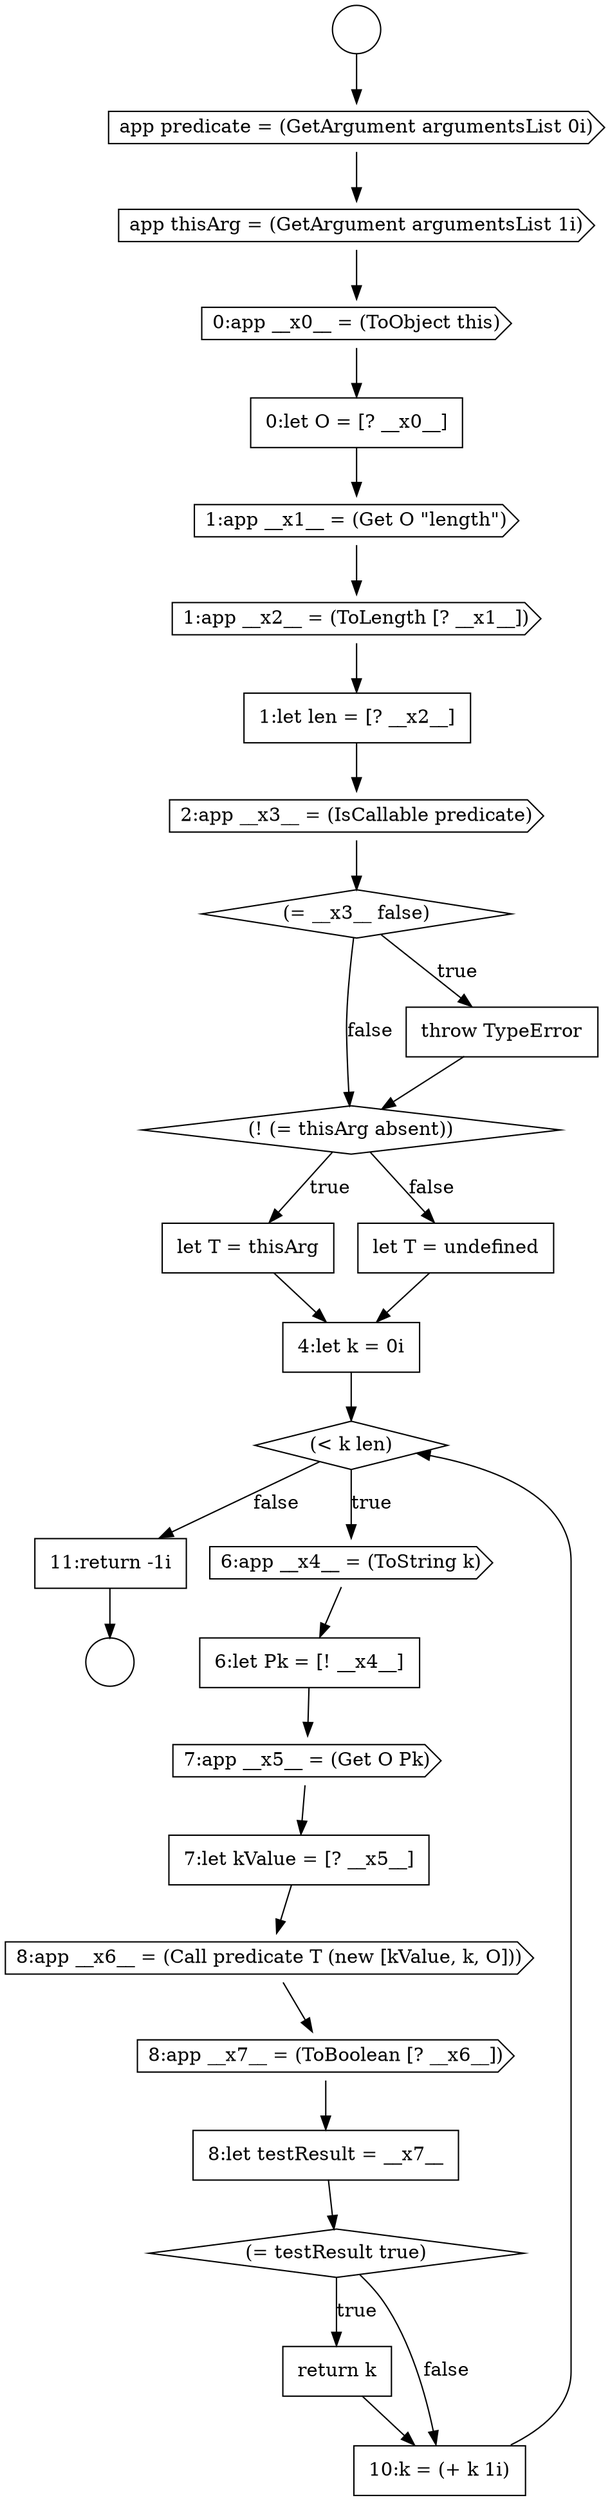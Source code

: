 digraph {
  node14895 [shape=none, margin=0, label=<<font color="black">
    <table border="0" cellborder="1" cellspacing="0" cellpadding="10">
      <tr><td align="left">0:let O = [? __x0__]</td></tr>
    </table>
  </font>> color="black" fillcolor="white" style=filled]
  node14905 [shape=none, margin=0, label=<<font color="black">
    <table border="0" cellborder="1" cellspacing="0" cellpadding="10">
      <tr><td align="left">4:let k = 0i</td></tr>
    </table>
  </font>> color="black" fillcolor="white" style=filled]
  node14909 [shape=cds, label=<<font color="black">7:app __x5__ = (Get O Pk)</font>> color="black" fillcolor="white" style=filled]
  node14894 [shape=cds, label=<<font color="black">0:app __x0__ = (ToObject this)</font>> color="black" fillcolor="white" style=filled]
  node14908 [shape=none, margin=0, label=<<font color="black">
    <table border="0" cellborder="1" cellspacing="0" cellpadding="10">
      <tr><td align="left">6:let Pk = [! __x4__]</td></tr>
    </table>
  </font>> color="black" fillcolor="white" style=filled]
  node14897 [shape=cds, label=<<font color="black">1:app __x2__ = (ToLength [? __x1__])</font>> color="black" fillcolor="white" style=filled]
  node14915 [shape=none, margin=0, label=<<font color="black">
    <table border="0" cellborder="1" cellspacing="0" cellpadding="10">
      <tr><td align="left">return k</td></tr>
    </table>
  </font>> color="black" fillcolor="white" style=filled]
  node14898 [shape=none, margin=0, label=<<font color="black">
    <table border="0" cellborder="1" cellspacing="0" cellpadding="10">
      <tr><td align="left">1:let len = [? __x2__]</td></tr>
    </table>
  </font>> color="black" fillcolor="white" style=filled]
  node14902 [shape=diamond, label=<<font color="black">(! (= thisArg absent))</font>> color="black" fillcolor="white" style=filled]
  node14906 [shape=diamond, label=<<font color="black">(&lt; k len)</font>> color="black" fillcolor="white" style=filled]
  node14891 [shape=circle label=" " color="black" fillcolor="white" style=filled]
  node14903 [shape=none, margin=0, label=<<font color="black">
    <table border="0" cellborder="1" cellspacing="0" cellpadding="10">
      <tr><td align="left">let T = thisArg</td></tr>
    </table>
  </font>> color="black" fillcolor="white" style=filled]
  node14899 [shape=cds, label=<<font color="black">2:app __x3__ = (IsCallable predicate)</font>> color="black" fillcolor="white" style=filled]
  node14912 [shape=cds, label=<<font color="black">8:app __x7__ = (ToBoolean [? __x6__])</font>> color="black" fillcolor="white" style=filled]
  node14890 [shape=circle label=" " color="black" fillcolor="white" style=filled]
  node14913 [shape=none, margin=0, label=<<font color="black">
    <table border="0" cellborder="1" cellspacing="0" cellpadding="10">
      <tr><td align="left">8:let testResult = __x7__</td></tr>
    </table>
  </font>> color="black" fillcolor="white" style=filled]
  node14904 [shape=none, margin=0, label=<<font color="black">
    <table border="0" cellborder="1" cellspacing="0" cellpadding="10">
      <tr><td align="left">let T = undefined</td></tr>
    </table>
  </font>> color="black" fillcolor="white" style=filled]
  node14917 [shape=none, margin=0, label=<<font color="black">
    <table border="0" cellborder="1" cellspacing="0" cellpadding="10">
      <tr><td align="left">11:return -1i</td></tr>
    </table>
  </font>> color="black" fillcolor="white" style=filled]
  node14900 [shape=diamond, label=<<font color="black">(= __x3__ false)</font>> color="black" fillcolor="white" style=filled]
  node14911 [shape=cds, label=<<font color="black">8:app __x6__ = (Call predicate T (new [kValue, k, O]))</font>> color="black" fillcolor="white" style=filled]
  node14901 [shape=none, margin=0, label=<<font color="black">
    <table border="0" cellborder="1" cellspacing="0" cellpadding="10">
      <tr><td align="left">throw TypeError</td></tr>
    </table>
  </font>> color="black" fillcolor="white" style=filled]
  node14893 [shape=cds, label=<<font color="black">app thisArg = (GetArgument argumentsList 1i)</font>> color="black" fillcolor="white" style=filled]
  node14914 [shape=diamond, label=<<font color="black">(= testResult true)</font>> color="black" fillcolor="white" style=filled]
  node14907 [shape=cds, label=<<font color="black">6:app __x4__ = (ToString k)</font>> color="black" fillcolor="white" style=filled]
  node14892 [shape=cds, label=<<font color="black">app predicate = (GetArgument argumentsList 0i)</font>> color="black" fillcolor="white" style=filled]
  node14910 [shape=none, margin=0, label=<<font color="black">
    <table border="0" cellborder="1" cellspacing="0" cellpadding="10">
      <tr><td align="left">7:let kValue = [? __x5__]</td></tr>
    </table>
  </font>> color="black" fillcolor="white" style=filled]
  node14916 [shape=none, margin=0, label=<<font color="black">
    <table border="0" cellborder="1" cellspacing="0" cellpadding="10">
      <tr><td align="left">10:k = (+ k 1i)</td></tr>
    </table>
  </font>> color="black" fillcolor="white" style=filled]
  node14896 [shape=cds, label=<<font color="black">1:app __x1__ = (Get O &quot;length&quot;)</font>> color="black" fillcolor="white" style=filled]
  node14917 -> node14891 [ color="black"]
  node14892 -> node14893 [ color="black"]
  node14896 -> node14897 [ color="black"]
  node14894 -> node14895 [ color="black"]
  node14890 -> node14892 [ color="black"]
  node14907 -> node14908 [ color="black"]
  node14916 -> node14906 [ color="black"]
  node14901 -> node14902 [ color="black"]
  node14915 -> node14916 [ color="black"]
  node14895 -> node14896 [ color="black"]
  node14899 -> node14900 [ color="black"]
  node14903 -> node14905 [ color="black"]
  node14911 -> node14912 [ color="black"]
  node14909 -> node14910 [ color="black"]
  node14904 -> node14905 [ color="black"]
  node14897 -> node14898 [ color="black"]
  node14914 -> node14915 [label=<<font color="black">true</font>> color="black"]
  node14914 -> node14916 [label=<<font color="black">false</font>> color="black"]
  node14905 -> node14906 [ color="black"]
  node14910 -> node14911 [ color="black"]
  node14908 -> node14909 [ color="black"]
  node14902 -> node14903 [label=<<font color="black">true</font>> color="black"]
  node14902 -> node14904 [label=<<font color="black">false</font>> color="black"]
  node14893 -> node14894 [ color="black"]
  node14913 -> node14914 [ color="black"]
  node14900 -> node14901 [label=<<font color="black">true</font>> color="black"]
  node14900 -> node14902 [label=<<font color="black">false</font>> color="black"]
  node14898 -> node14899 [ color="black"]
  node14906 -> node14907 [label=<<font color="black">true</font>> color="black"]
  node14906 -> node14917 [label=<<font color="black">false</font>> color="black"]
  node14912 -> node14913 [ color="black"]
}
